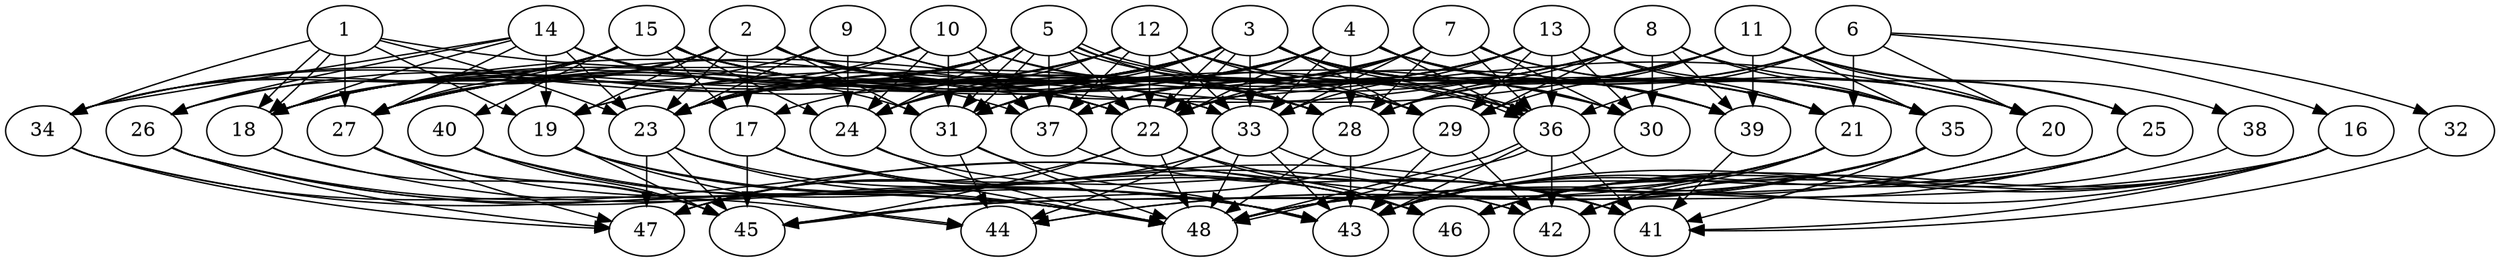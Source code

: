 // DAG (tier=3-complex, mode=data, n=48, ccr=0.525, fat=0.703, density=0.746, regular=0.223, jump=0.300, mindata=4194304, maxdata=33554432)
// DAG automatically generated by daggen at Sun Aug 24 16:33:35 2025
// /home/ermia/Project/Environments/daggen/bin/daggen --dot --ccr 0.525 --fat 0.703 --regular 0.223 --density 0.746 --jump 0.300 --mindata 4194304 --maxdata 33554432 -n 48 
digraph G {
  1 [size="77612953928308800", alpha="0.07", expect_size="38806476964154400"]
  1 -> 18 [size ="6880752356556800"]
  1 -> 18 [size ="6880752356556800"]
  1 -> 19 [size ="6880752356556800"]
  1 -> 22 [size ="6880752356556800"]
  1 -> 23 [size ="6880752356556800"]
  1 -> 27 [size ="6880752356556800"]
  1 -> 34 [size ="6880752356556800"]
  2 [size="12215919625343864930304", alpha="0.16", expect_size="6107959812671932465152"]
  2 -> 17 [size ="4243336093237248"]
  2 -> 18 [size ="4243336093237248"]
  2 -> 19 [size ="4243336093237248"]
  2 -> 20 [size ="4243336093237248"]
  2 -> 22 [size ="4243336093237248"]
  2 -> 23 [size ="4243336093237248"]
  2 -> 27 [size ="4243336093237248"]
  2 -> 29 [size ="4243336093237248"]
  2 -> 31 [size ="4243336093237248"]
  2 -> 33 [size ="4243336093237248"]
  2 -> 34 [size ="4243336093237248"]
  2 -> 39 [size ="4243336093237248"]
  3 [size="15160415617066536960", alpha="0.06", expect_size="7580207808533268480"]
  3 -> 18 [size ="5083055676981248"]
  3 -> 19 [size ="5083055676981248"]
  3 -> 21 [size ="5083055676981248"]
  3 -> 22 [size ="5083055676981248"]
  3 -> 22 [size ="5083055676981248"]
  3 -> 23 [size ="5083055676981248"]
  3 -> 24 [size ="5083055676981248"]
  3 -> 27 [size ="5083055676981248"]
  3 -> 29 [size ="5083055676981248"]
  3 -> 30 [size ="5083055676981248"]
  3 -> 31 [size ="5083055676981248"]
  3 -> 33 [size ="5083055676981248"]
  3 -> 35 [size ="5083055676981248"]
  3 -> 36 [size ="5083055676981248"]
  3 -> 39 [size ="5083055676981248"]
  4 [size="731055444973243392", alpha="0.04", expect_size="365527722486621696"]
  4 -> 18 [size ="374656112525312"]
  4 -> 20 [size ="374656112525312"]
  4 -> 21 [size ="374656112525312"]
  4 -> 22 [size ="374656112525312"]
  4 -> 24 [size ="374656112525312"]
  4 -> 27 [size ="374656112525312"]
  4 -> 28 [size ="374656112525312"]
  4 -> 31 [size ="374656112525312"]
  4 -> 33 [size ="374656112525312"]
  4 -> 35 [size ="374656112525312"]
  4 -> 36 [size ="374656112525312"]
  4 -> 39 [size ="374656112525312"]
  5 [size="2119882876714483712000", alpha="0.12", expect_size="1059941438357241856000"]
  5 -> 18 [size ="1320174170931200"]
  5 -> 22 [size ="1320174170931200"]
  5 -> 23 [size ="1320174170931200"]
  5 -> 24 [size ="1320174170931200"]
  5 -> 26 [size ="1320174170931200"]
  5 -> 28 [size ="1320174170931200"]
  5 -> 31 [size ="1320174170931200"]
  5 -> 31 [size ="1320174170931200"]
  5 -> 34 [size ="1320174170931200"]
  5 -> 36 [size ="1320174170931200"]
  5 -> 36 [size ="1320174170931200"]
  5 -> 37 [size ="1320174170931200"]
  5 -> 39 [size ="1320174170931200"]
  6 [size="131544080721910640", alpha="0.06", expect_size="65772040360955320"]
  6 -> 16 [size ="6312089970802688"]
  6 -> 20 [size ="6312089970802688"]
  6 -> 21 [size ="6312089970802688"]
  6 -> 22 [size ="6312089970802688"]
  6 -> 28 [size ="6312089970802688"]
  6 -> 32 [size ="6312089970802688"]
  6 -> 36 [size ="6312089970802688"]
  7 [size="3185038155221715456", alpha="0.08", expect_size="1592519077610857728"]
  7 -> 19 [size ="1718266628145152"]
  7 -> 20 [size ="1718266628145152"]
  7 -> 22 [size ="1718266628145152"]
  7 -> 28 [size ="1718266628145152"]
  7 -> 30 [size ="1718266628145152"]
  7 -> 31 [size ="1718266628145152"]
  7 -> 33 [size ="1718266628145152"]
  7 -> 35 [size ="1718266628145152"]
  7 -> 36 [size ="1718266628145152"]
  7 -> 37 [size ="1718266628145152"]
  8 [size="9532861535472694", alpha="0.19", expect_size="4766430767736347"]
  8 -> 18 [size ="334531185868800"]
  8 -> 23 [size ="334531185868800"]
  8 -> 25 [size ="334531185868800"]
  8 -> 28 [size ="334531185868800"]
  8 -> 29 [size ="334531185868800"]
  8 -> 30 [size ="334531185868800"]
  8 -> 31 [size ="334531185868800"]
  8 -> 35 [size ="334531185868800"]
  8 -> 39 [size ="334531185868800"]
  9 [size="111139758767860608", alpha="0.01", expect_size="55569879383930304"]
  9 -> 18 [size ="2220299793727488"]
  9 -> 23 [size ="2220299793727488"]
  9 -> 24 [size ="2220299793727488"]
  9 -> 28 [size ="2220299793727488"]
  9 -> 29 [size ="2220299793727488"]
  10 [size="47044650485461784", alpha="0.19", expect_size="23522325242730892"]
  10 -> 18 [size ="1113642103734272"]
  10 -> 23 [size ="1113642103734272"]
  10 -> 24 [size ="1113642103734272"]
  10 -> 28 [size ="1113642103734272"]
  10 -> 29 [size ="1113642103734272"]
  10 -> 31 [size ="1113642103734272"]
  10 -> 37 [size ="1113642103734272"]
  11 [size="143453109074403872", alpha="0.13", expect_size="71726554537201936"]
  11 -> 20 [size ="3326648430624768"]
  11 -> 22 [size ="3326648430624768"]
  11 -> 25 [size ="3326648430624768"]
  11 -> 27 [size ="3326648430624768"]
  11 -> 28 [size ="3326648430624768"]
  11 -> 29 [size ="3326648430624768"]
  11 -> 35 [size ="3326648430624768"]
  11 -> 38 [size ="3326648430624768"]
  11 -> 39 [size ="3326648430624768"]
  12 [size="1553415680487849984000", alpha="0.11", expect_size="776707840243924992000"]
  12 -> 21 [size ="1073038019788800"]
  12 -> 22 [size ="1073038019788800"]
  12 -> 23 [size ="1073038019788800"]
  12 -> 24 [size ="1073038019788800"]
  12 -> 27 [size ="1073038019788800"]
  12 -> 29 [size ="1073038019788800"]
  12 -> 30 [size ="1073038019788800"]
  12 -> 33 [size ="1073038019788800"]
  12 -> 34 [size ="1073038019788800"]
  12 -> 37 [size ="1073038019788800"]
  13 [size="19401754889256702050304", alpha="0.12", expect_size="9700877444628351025152"]
  13 -> 17 [size ="5776312262197248"]
  13 -> 21 [size ="5776312262197248"]
  13 -> 23 [size ="5776312262197248"]
  13 -> 29 [size ="5776312262197248"]
  13 -> 30 [size ="5776312262197248"]
  13 -> 33 [size ="5776312262197248"]
  13 -> 35 [size ="5776312262197248"]
  13 -> 36 [size ="5776312262197248"]
  13 -> 37 [size ="5776312262197248"]
  14 [size="126363198710077168", alpha="0.19", expect_size="63181599355038584"]
  14 -> 18 [size ="3748865559756800"]
  14 -> 19 [size ="3748865559756800"]
  14 -> 22 [size ="3748865559756800"]
  14 -> 23 [size ="3748865559756800"]
  14 -> 26 [size ="3748865559756800"]
  14 -> 27 [size ="3748865559756800"]
  14 -> 28 [size ="3748865559756800"]
  14 -> 31 [size ="3748865559756800"]
  14 -> 34 [size ="3748865559756800"]
  14 -> 37 [size ="3748865559756800"]
  15 [size="4153493351781970", alpha="0.02", expect_size="2076746675890985"]
  15 -> 17 [size ="164179956727808"]
  15 -> 18 [size ="164179956727808"]
  15 -> 24 [size ="164179956727808"]
  15 -> 26 [size ="164179956727808"]
  15 -> 27 [size ="164179956727808"]
  15 -> 28 [size ="164179956727808"]
  15 -> 30 [size ="164179956727808"]
  15 -> 33 [size ="164179956727808"]
  15 -> 34 [size ="164179956727808"]
  15 -> 36 [size ="164179956727808"]
  15 -> 40 [size ="164179956727808"]
  16 [size="13839045967351763697664", alpha="0.02", expect_size="6919522983675881848832"]
  16 -> 41 [size ="4611342942076928"]
  16 -> 42 [size ="4611342942076928"]
  16 -> 43 [size ="4611342942076928"]
  16 -> 45 [size ="4611342942076928"]
  16 -> 46 [size ="4611342942076928"]
  16 -> 48 [size ="4611342942076928"]
  17 [size="924360280001375104", alpha="0.09", expect_size="462180140000687552"]
  17 -> 43 [size ="832664714084352"]
  17 -> 45 [size ="832664714084352"]
  17 -> 46 [size ="832664714084352"]
  17 -> 48 [size ="832664714084352"]
  18 [size="3751955392169664000", alpha="0.09", expect_size="1875977696084832000"]
  18 -> 43 [size ="7418953039085568"]
  18 -> 45 [size ="7418953039085568"]
  19 [size="10379267031892164608", alpha="0.18", expect_size="5189633515946082304"]
  19 -> 42 [size ="4511192894668800"]
  19 -> 43 [size ="4511192894668800"]
  19 -> 44 [size ="4511192894668800"]
  19 -> 45 [size ="4511192894668800"]
  20 [size="64285472806349032", alpha="0.00", expect_size="32142736403174516"]
  20 -> 43 [size ="1073417553969152"]
  20 -> 48 [size ="1073417553969152"]
  21 [size="2640924012233079808", alpha="0.18", expect_size="1320462006116539904"]
  21 -> 42 [size ="1302553866272768"]
  21 -> 43 [size ="1302553866272768"]
  21 -> 44 [size ="1302553866272768"]
  21 -> 46 [size ="1302553866272768"]
  21 -> 48 [size ="1302553866272768"]
  22 [size="291892341881907970048", alpha="0.02", expect_size="145946170940953985024"]
  22 -> 41 [size ="352023606198272"]
  22 -> 45 [size ="352023606198272"]
  22 -> 46 [size ="352023606198272"]
  22 -> 47 [size ="352023606198272"]
  22 -> 48 [size ="352023606198272"]
  23 [size="21118026669521390010368", alpha="0.09", expect_size="10559013334760695005184"]
  23 -> 45 [size ="6112124749217792"]
  23 -> 46 [size ="6112124749217792"]
  23 -> 47 [size ="6112124749217792"]
  23 -> 48 [size ="6112124749217792"]
  24 [size="11763743475802046464000", alpha="0.17", expect_size="5881871737901023232000"]
  24 -> 42 [size ="4137966947532800"]
  24 -> 48 [size ="4137966947532800"]
  25 [size="6371233072830727847936", alpha="0.08", expect_size="3185616536415363923968"]
  25 -> 42 [size ="2749406671536128"]
  25 -> 43 [size ="2749406671536128"]
  25 -> 45 [size ="2749406671536128"]
  25 -> 48 [size ="2749406671536128"]
  26 [size="14229848807696027648", alpha="0.09", expect_size="7114924403848013824"]
  26 -> 43 [size ="5839439683125248"]
  26 -> 46 [size ="5839439683125248"]
  26 -> 47 [size ="5839439683125248"]
  26 -> 48 [size ="5839439683125248"]
  27 [size="6541926137344174080", alpha="0.14", expect_size="3270963068672087040"]
  27 -> 45 [size ="2294884912332800"]
  27 -> 47 [size ="2294884912332800"]
  27 -> 48 [size ="2294884912332800"]
  28 [size="363635736282803968", alpha="0.03", expect_size="181817868141401984"]
  28 -> 43 [size ="6710757685198848"]
  28 -> 48 [size ="6710757685198848"]
  29 [size="5241850871444412563456", alpha="0.11", expect_size="2620925435722206281728"]
  29 -> 42 [size ="2414050927443968"]
  29 -> 43 [size ="2414050927443968"]
  29 -> 45 [size ="2414050927443968"]
  30 [size="17366499814533132288", alpha="0.12", expect_size="8683249907266566144"]
  30 -> 43 [size ="6258817813708800"]
  31 [size="530113195274132736", alpha="0.13", expect_size="265056597637066368"]
  31 -> 43 [size ="222486855680000"]
  31 -> 44 [size ="222486855680000"]
  31 -> 48 [size ="222486855680000"]
  32 [size="342322434795728640", alpha="0.10", expect_size="171161217397864320"]
  32 -> 41 [size ="172978809602048"]
  33 [size="5035226309311877120", alpha="0.03", expect_size="2517613154655938560"]
  33 -> 41 [size ="1983762212585472"]
  33 -> 43 [size ="1983762212585472"]
  33 -> 44 [size ="1983762212585472"]
  33 -> 47 [size ="1983762212585472"]
  33 -> 48 [size ="1983762212585472"]
  34 [size="8182932092014963982336", alpha="0.20", expect_size="4091466046007481991168"]
  34 -> 44 [size ="3248597843836928"]
  34 -> 47 [size ="3248597843836928"]
  34 -> 48 [size ="3248597843836928"]
  35 [size="12706620757233811456", alpha="0.10", expect_size="6353310378616905728"]
  35 -> 41 [size ="4152138695442432"]
  35 -> 44 [size ="4152138695442432"]
  35 -> 46 [size ="4152138695442432"]
  35 -> 47 [size ="4152138695442432"]
  35 -> 48 [size ="4152138695442432"]
  36 [size="8754924862015239168", alpha="0.05", expect_size="4377462431007619584"]
  36 -> 41 [size ="6128438846947328"]
  36 -> 42 [size ="6128438846947328"]
  36 -> 43 [size ="6128438846947328"]
  36 -> 48 [size ="6128438846947328"]
  36 -> 48 [size ="6128438846947328"]
  37 [size="14791515637571284631552", alpha="0.10", expect_size="7395757818785642315776"]
  37 -> 41 [size ="4820570495516672"]
  38 [size="85687846580956448", alpha="0.11", expect_size="42843923290478224"]
  38 -> 46 [size ="2782918992723968"]
  39 [size="783889332030369408", alpha="0.05", expect_size="391944666015184704"]
  39 -> 41 [size ="892022294577152"]
  40 [size="15907977716152772608", alpha="0.05", expect_size="7953988858076386304"]
  40 -> 41 [size ="6774971682521088"]
  40 -> 45 [size ="6774971682521088"]
  40 -> 48 [size ="6774971682521088"]
  41 [size="6968606482836066664448", alpha="0.01", expect_size="3484303241418033332224"]
  42 [size="724728166801692160", alpha="0.19", expect_size="362364083400846080"]
  43 [size="76799442964786970624", alpha="0.16", expect_size="38399721482393485312"]
  44 [size="227663966413078396928", alpha="0.15", expect_size="113831983206539198464"]
  45 [size="12974816515353057280", alpha="0.04", expect_size="6487408257676528640"]
  46 [size="28880518004544624", alpha="0.09", expect_size="14440259002272312"]
  47 [size="9026185443328013631488", alpha="0.08", expect_size="4513092721664006815744"]
  48 [size="11118092107464640036864", alpha="0.03", expect_size="5559046053732320018432"]
}